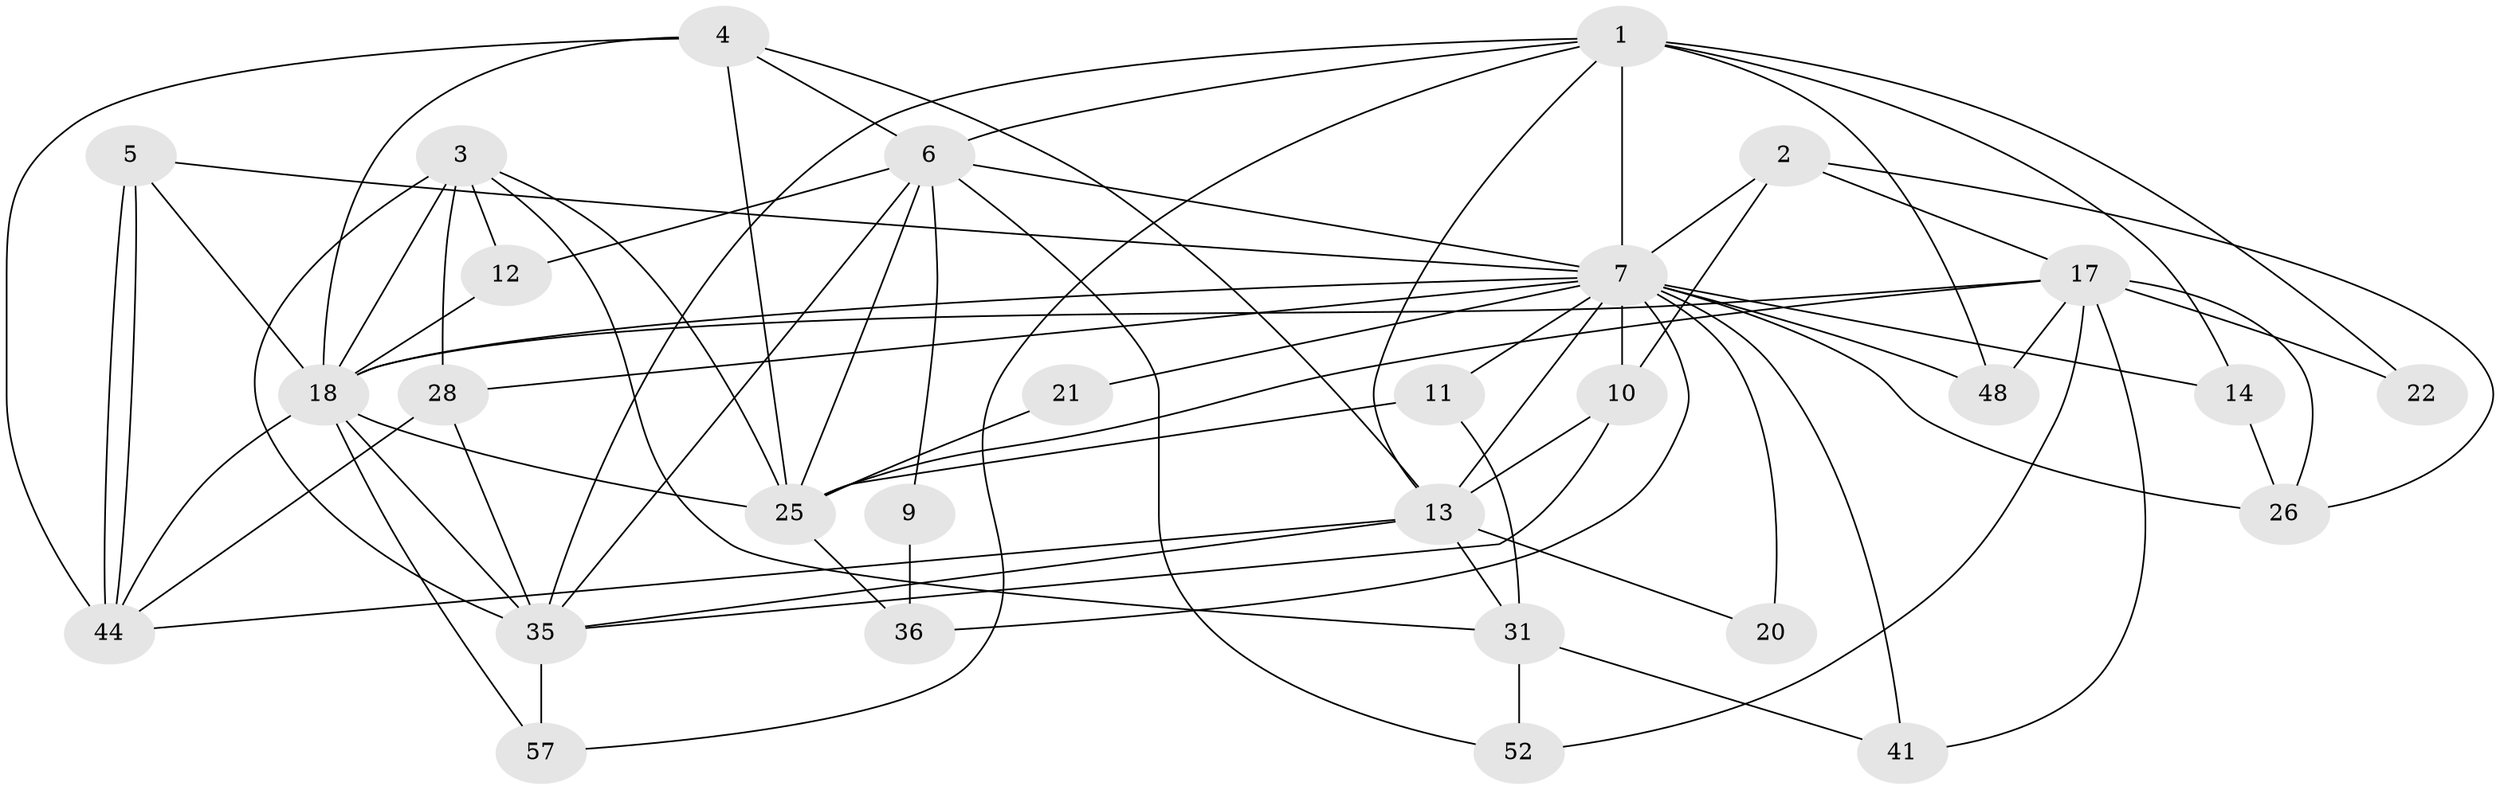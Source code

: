 // original degree distribution, {7: 0.05172413793103448, 4: 0.3448275862068966, 5: 0.13793103448275862, 3: 0.22413793103448276, 8: 0.034482758620689655, 6: 0.05172413793103448, 2: 0.15517241379310345}
// Generated by graph-tools (version 1.1) at 2025/14/03/09/25 04:14:58]
// undirected, 29 vertices, 74 edges
graph export_dot {
graph [start="1"]
  node [color=gray90,style=filled];
  1 [super="+37"];
  2;
  3 [super="+33"];
  4 [super="+50+54"];
  5;
  6 [super="+34+23"];
  7 [super="+29+8"];
  9;
  10 [super="+24"];
  11;
  12;
  13 [super="+15"];
  14;
  17 [super="+32"];
  18 [super="+49"];
  20;
  21;
  22;
  25 [super="+42+53"];
  26 [super="+46"];
  28;
  31 [super="+51"];
  35 [super="+47+43"];
  36 [super="+40"];
  41;
  44;
  48;
  52;
  57;
  1 -- 14;
  1 -- 22;
  1 -- 57;
  1 -- 48;
  1 -- 35;
  1 -- 13;
  1 -- 7 [weight=2];
  1 -- 6;
  2 -- 10;
  2 -- 26;
  2 -- 17;
  2 -- 7;
  3 -- 12;
  3 -- 25;
  3 -- 28;
  3 -- 18;
  3 -- 31;
  3 -- 35;
  4 -- 44;
  4 -- 13;
  4 -- 25 [weight=2];
  4 -- 18 [weight=2];
  4 -- 6;
  5 -- 44;
  5 -- 44;
  5 -- 7;
  5 -- 18;
  6 -- 9;
  6 -- 25;
  6 -- 35;
  6 -- 52;
  6 -- 7;
  6 -- 12;
  7 -- 10 [weight=2];
  7 -- 11 [weight=3];
  7 -- 48;
  7 -- 20;
  7 -- 28 [weight=2];
  7 -- 36 [weight=4];
  7 -- 41;
  7 -- 13;
  7 -- 14;
  7 -- 18;
  7 -- 21;
  7 -- 26;
  9 -- 36;
  10 -- 13;
  10 -- 35;
  11 -- 25;
  11 -- 31;
  12 -- 18;
  13 -- 35;
  13 -- 20;
  13 -- 44;
  13 -- 31;
  14 -- 26;
  17 -- 48;
  17 -- 52;
  17 -- 22;
  17 -- 25;
  17 -- 26;
  17 -- 41;
  17 -- 18;
  18 -- 35;
  18 -- 44;
  18 -- 25;
  18 -- 57;
  21 -- 25;
  25 -- 36 [weight=2];
  28 -- 44;
  28 -- 35;
  31 -- 52;
  31 -- 41;
  35 -- 57;
}
